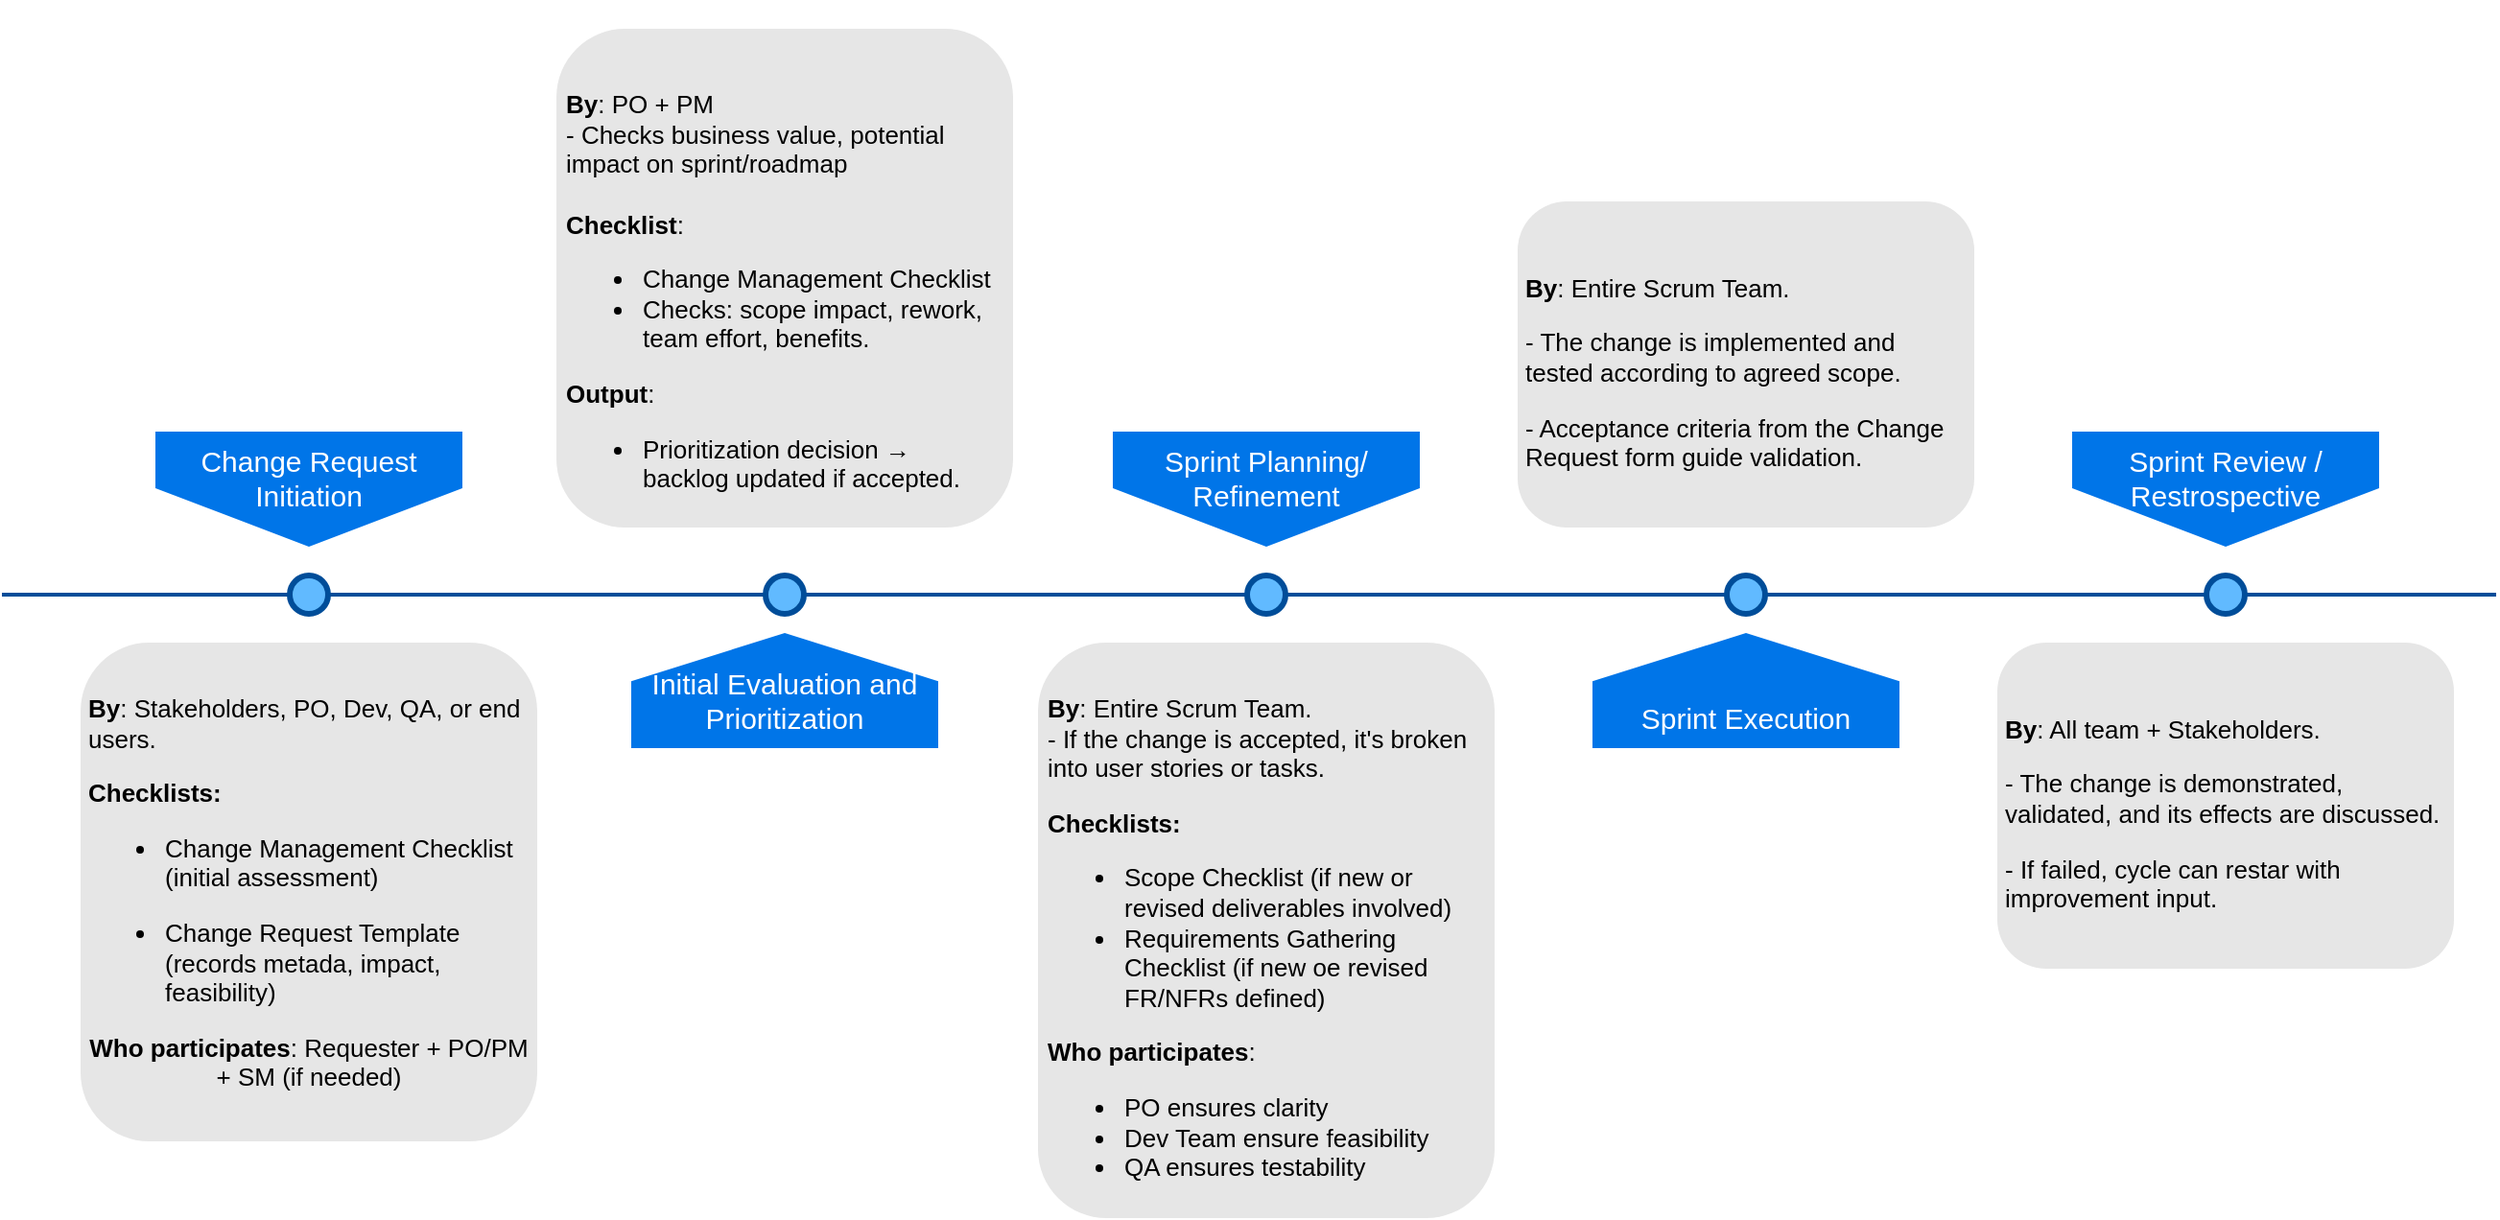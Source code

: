 <mxfile version="27.0.6">
  <diagram name="Page-1" id="82e54ff1-d628-8f03-85c4-9753963a91cd">
    <mxGraphModel dx="1401" dy="662" grid="1" gridSize="10" guides="1" tooltips="1" connect="1" arrows="1" fold="1" page="1" pageScale="1" pageWidth="1100" pageHeight="850" background="none" math="0" shadow="0">
      <root>
        <mxCell id="0" />
        <mxCell id="1" parent="0" />
        <mxCell id="4ec97bd9e5d20128-1" value="" style="line;strokeWidth=2;html=1;fillColor=none;fontSize=28;fontColor=#004D99;strokeColor=#004D99;" parent="1" vertex="1">
          <mxGeometry x="40" y="400" width="1300" height="10" as="geometry" />
        </mxCell>
        <mxCell id="4ec97bd9e5d20128-5" value="Change Request Initiation" style="shape=offPageConnector;whiteSpace=wrap;html=1;fillColor=#0075E8;fontSize=15;fontColor=#FFFFFF;size=0.509;verticalAlign=top;strokeColor=none;" parent="1" vertex="1">
          <mxGeometry x="120" y="320" width="160" height="60" as="geometry" />
        </mxCell>
        <mxCell id="4ec97bd9e5d20128-6" value="&lt;span&gt;Sprint Planning/ Refinement&lt;/span&gt;" style="shape=offPageConnector;whiteSpace=wrap;html=1;fillColor=#0075E8;fontSize=15;fontColor=#FFFFFF;size=0.509;verticalAlign=top;strokeColor=none;" parent="1" vertex="1">
          <mxGeometry x="619" y="320" width="160" height="60" as="geometry" />
        </mxCell>
        <mxCell id="4ec97bd9e5d20128-7" value="&lt;div&gt;Initial Evaluation and Prioritization&lt;/div&gt;" style="shape=offPageConnector;whiteSpace=wrap;html=1;fillColor=#0075E8;fontSize=15;fontColor=#FFFFFF;size=0.418;flipV=1;verticalAlign=bottom;strokeColor=none;spacingBottom=4;" parent="1" vertex="1">
          <mxGeometry x="368" y="425" width="160" height="60" as="geometry" />
        </mxCell>
        <mxCell id="4ec97bd9e5d20128-8" value="&lt;span&gt;Sprint Execution&lt;/span&gt;" style="shape=offPageConnector;whiteSpace=wrap;html=1;fillColor=#0075E8;fontSize=15;fontColor=#FFFFFF;size=0.418;flipV=1;verticalAlign=bottom;strokeColor=none;spacingBottom=4;" parent="1" vertex="1">
          <mxGeometry x="869" y="425" width="160" height="60" as="geometry" />
        </mxCell>
        <mxCell id="4ec97bd9e5d20128-9" value="" style="ellipse;whiteSpace=wrap;html=1;fillColor=#61BAFF;fontSize=28;fontColor=#004D99;strokeWidth=3;strokeColor=#004D99;" parent="1" vertex="1">
          <mxGeometry x="190" y="395" width="20" height="20" as="geometry" />
        </mxCell>
        <mxCell id="4ec97bd9e5d20128-10" value="" style="ellipse;whiteSpace=wrap;html=1;fillColor=#61BAFF;fontSize=28;fontColor=#004D99;strokeWidth=3;strokeColor=#004D99;" parent="1" vertex="1">
          <mxGeometry x="438" y="395" width="20" height="20" as="geometry" />
        </mxCell>
        <mxCell id="4ec97bd9e5d20128-11" value="" style="ellipse;whiteSpace=wrap;html=1;fillColor=#61BAFF;fontSize=28;fontColor=#004D99;strokeWidth=3;strokeColor=#004D99;" parent="1" vertex="1">
          <mxGeometry x="689" y="395" width="20" height="20" as="geometry" />
        </mxCell>
        <mxCell id="4ec97bd9e5d20128-13" value="" style="ellipse;whiteSpace=wrap;html=1;fillColor=#61BAFF;fontSize=28;fontColor=#004D99;strokeWidth=3;strokeColor=#004D99;" parent="1" vertex="1">
          <mxGeometry x="939" y="395" width="20" height="20" as="geometry" />
        </mxCell>
        <mxCell id="4ec97bd9e5d20128-14" value="&lt;p style=&quot;text-align: left;&quot;&gt;&lt;span style=&quot;background-color: transparent; color: light-dark(rgb(0, 0, 0), rgb(237, 237, 237)); font-size: 13px;&quot;&gt;&lt;br&gt;&lt;/span&gt;&lt;/p&gt;&lt;p style=&quot;text-align: left;&quot;&gt;&lt;span style=&quot;background-color: transparent; color: light-dark(rgb(0, 0, 0), rgb(237, 237, 237)); font-size: 13px;&quot;&gt;&lt;b&gt;By&lt;/b&gt;&lt;/span&gt;&lt;span style=&quot;background-color: transparent; color: light-dark(rgb(0, 0, 0), rgb(237, 237, 237)); font-size: 13px; font-weight: normal;&quot;&gt;: Stakeholders, PO, Dev, QA, or end users.&lt;/span&gt;&lt;/p&gt;&lt;p style=&quot;text-align: left;&quot;&gt;&lt;span style=&quot;background-color: transparent; color: light-dark(rgb(0, 0, 0), rgb(237, 237, 237)); font-size: 13px;&quot;&gt;&lt;b&gt;Checklists:&lt;/b&gt;&lt;/span&gt;&lt;/p&gt;&lt;ul&gt;&lt;li style=&quot;text-align: left;&quot;&gt;&lt;span style=&quot;background-color: transparent; color: light-dark(rgb(0, 0, 0), rgb(237, 237, 237)); font-size: 13px;&quot;&gt;Change Management Checklist (initial assessment)&lt;/span&gt;&lt;/li&gt;&lt;/ul&gt;&lt;ul&gt;&lt;li style=&quot;text-align: left;&quot;&gt;&lt;span style=&quot;background-color: transparent; color: light-dark(rgb(0, 0, 0), rgb(237, 237, 237)); font-size: 13px;&quot;&gt;Change Request Template (records metada, impact, feasibility)&lt;/span&gt;&lt;/li&gt;&lt;/ul&gt;&lt;b&gt;Who participates&lt;/b&gt;: Requester + PO/PM + SM (if needed)&lt;p&gt;&lt;/p&gt;&lt;div style=&quot;text-align: left;&quot;&gt;&lt;span style=&quot;background-color: transparent; color: light-dark(rgb(0, 0, 0), rgb(237, 237, 237)); font-size: 13px; font-weight: normal;&quot;&gt;&lt;br&gt;&lt;/span&gt;&lt;/div&gt;" style="text;html=1;spacing=5;spacingTop=-20;whiteSpace=wrap;overflow=hidden;strokeColor=none;strokeWidth=3;fillColor=#E6E6E6;fontSize=13;fontColor=#000000;align=center;rounded=1;verticalAlign=middle;" parent="1" vertex="1">
          <mxGeometry x="81" y="430" width="238" height="260" as="geometry" />
        </mxCell>
        <mxCell id="4ec97bd9e5d20128-16" value="&lt;div&gt;&lt;b style=&quot;background-color: transparent; color: light-dark(rgb(0, 0, 0), rgb(237, 237, 237));&quot;&gt;&lt;br&gt;&lt;/b&gt;&lt;/div&gt;&lt;b style=&quot;background-color: transparent; color: light-dark(rgb(0, 0, 0), rgb(237, 237, 237));&quot;&gt;&lt;div&gt;&lt;br&gt;&lt;/div&gt;&lt;div&gt;&lt;br&gt;&lt;/div&gt;&lt;/b&gt;&lt;b style=&quot;background-color: transparent; color: light-dark(rgb(0, 0, 0), rgb(237, 237, 237));&quot;&gt;By&lt;/b&gt;&lt;span style=&quot;background-color: transparent; color: light-dark(rgb(0, 0, 0), rgb(237, 237, 237));&quot;&gt;: PO + PM&lt;/span&gt;&lt;br&gt;&lt;span style=&quot;background-color: transparent; color: light-dark(rgb(0, 0, 0), rgb(237, 237, 237));&quot;&gt;- Checks business value, potential&amp;nbsp; &amp;nbsp; impact on sprint/roadmap&lt;/span&gt;&lt;div&gt;&lt;b style=&quot;background-color: transparent; color: light-dark(rgb(0, 0, 0), rgb(237, 237, 237));&quot;&gt;&lt;br&gt;&lt;/b&gt;&lt;/div&gt;&lt;div&gt;&lt;b style=&quot;background-color: transparent; color: light-dark(rgb(0, 0, 0), rgb(237, 237, 237));&quot;&gt;Checklist&lt;/b&gt;&lt;span style=&quot;background-color: transparent; color: light-dark(rgb(0, 0, 0), rgb(237, 237, 237));&quot;&gt;:&lt;/span&gt;&lt;br&gt;&lt;ul&gt;&lt;li&gt;&lt;span style=&quot;background-color: transparent; color: light-dark(rgb(0, 0, 0), rgb(237, 237, 237));&quot;&gt;Change Management Checklist&lt;/span&gt;&lt;/li&gt;&lt;li&gt;&lt;span style=&quot;background-color: transparent; color: light-dark(rgb(0, 0, 0), rgb(237, 237, 237));&quot;&gt;Checks: scope impact, rework, team effort, benefits.&lt;/span&gt;&lt;/li&gt;&lt;/ul&gt;&lt;b style=&quot;background-color: transparent; color: light-dark(rgb(0, 0, 0), rgb(237, 237, 237));&quot;&gt;Output&lt;/b&gt;&lt;span style=&quot;background-color: transparent; color: light-dark(rgb(0, 0, 0), rgb(237, 237, 237));&quot;&gt;:&lt;/span&gt;&lt;br&gt;&lt;ul&gt;&lt;li&gt;&lt;span style=&quot;background-color: transparent; color: light-dark(rgb(0, 0, 0), rgb(237, 237, 237));&quot;&gt;Prioritization decision →&amp;nbsp; backlog updated if accepted.&lt;/span&gt;&lt;/li&gt;&lt;/ul&gt;&lt;/div&gt;" style="text;html=1;spacing=5;spacingTop=-20;whiteSpace=wrap;overflow=hidden;strokeColor=none;strokeWidth=3;fillColor=#E6E6E6;fontSize=13;fontColor=#000000;align=left;rounded=1;verticalAlign=middle;" parent="1" vertex="1">
          <mxGeometry x="329" y="110" width="238" height="260" as="geometry" />
        </mxCell>
        <mxCell id="jXVe249fUVyrvnmLbgJJ-1" value="&lt;p style=&quot;&quot;&gt;&lt;span style=&quot;background-color: transparent; color: light-dark(rgb(0, 0, 0), rgb(237, 237, 237)); font-size: 13px;&quot;&gt;&lt;br&gt;&lt;/span&gt;&lt;/p&gt;&lt;p style=&quot;&quot;&gt;&lt;span style=&quot;background-color: transparent; color: light-dark(rgb(0, 0, 0), rgb(237, 237, 237)); font-size: 13px;&quot;&gt;&lt;b&gt;By&lt;/b&gt;&lt;/span&gt;&lt;span style=&quot;background-color: transparent; color: light-dark(rgb(0, 0, 0), rgb(237, 237, 237)); font-size: 13px; font-weight: normal;&quot;&gt;: Entire Scrum Team.&lt;br&gt;&lt;/span&gt;- If the change is accepted, it&#39;s broken into user stories or tasks.&lt;/p&gt;&lt;p style=&quot;&quot;&gt;&lt;span style=&quot;background-color: transparent; color: light-dark(rgb(0, 0, 0), rgb(237, 237, 237)); font-size: 13px;&quot;&gt;&lt;b&gt;Checklists:&lt;/b&gt;&lt;/span&gt;&lt;/p&gt;&lt;p style=&quot;&quot;&gt;&lt;/p&gt;&lt;ul&gt;&lt;li style=&quot;&quot;&gt;&lt;span style=&quot;background-color: transparent; color: light-dark(rgb(0, 0, 0), rgb(237, 237, 237)); font-size: 13px;&quot;&gt;Scope Checklist (if new or revised deliverables involved)&lt;/span&gt;&lt;/li&gt;&lt;li style=&quot;&quot;&gt;&lt;span style=&quot;background-color: transparent; color: light-dark(rgb(0, 0, 0), rgb(237, 237, 237)); font-size: 13px;&quot;&gt;Requirements Gathering Checklist (if new oe revised FR/NFRs defined)&lt;/span&gt;&lt;/li&gt;&lt;/ul&gt;&lt;p&gt;&lt;/p&gt;&lt;b&gt;&lt;div style=&quot;&quot;&gt;&lt;b style=&quot;background-color: transparent; color: light-dark(rgb(0, 0, 0), rgb(237, 237, 237));&quot;&gt;Who participates&lt;/b&gt;&lt;span style=&quot;background-color: transparent; color: light-dark(rgb(0, 0, 0), rgb(237, 237, 237)); font-weight: normal;&quot;&gt;:&amp;nbsp;&lt;/span&gt;&lt;/div&gt;&lt;div style=&quot;&quot;&gt;&lt;ul&gt;&lt;li&gt;&lt;span style=&quot;background-color: transparent; color: light-dark(rgb(0, 0, 0), rgb(237, 237, 237)); font-weight: normal;&quot;&gt;PO ensures clarity&lt;/span&gt;&lt;/li&gt;&lt;li&gt;&lt;span style=&quot;background-color: transparent; color: light-dark(rgb(0, 0, 0), rgb(237, 237, 237)); font-weight: normal;&quot;&gt;Dev Team ensure feasibility&lt;/span&gt;&lt;/li&gt;&lt;li&gt;&lt;span style=&quot;background-color: transparent; color: light-dark(rgb(0, 0, 0), rgb(237, 237, 237)); font-weight: normal;&quot;&gt;QA ensures testability&lt;/span&gt;&lt;/li&gt;&lt;/ul&gt;&lt;/div&gt;&lt;/b&gt;&lt;div&gt;&lt;p&gt;&lt;/p&gt;&lt;div style=&quot;&quot;&gt;&lt;span style=&quot;background-color: transparent; color: light-dark(rgb(0, 0, 0), rgb(237, 237, 237)); font-size: 13px; font-weight: normal;&quot;&gt;&lt;br&gt;&lt;/span&gt;&lt;/div&gt;&lt;/div&gt;" style="text;html=1;spacing=5;spacingTop=-20;whiteSpace=wrap;overflow=hidden;strokeColor=none;strokeWidth=3;fillColor=#E6E6E6;fontSize=13;fontColor=#000000;align=left;rounded=1;verticalAlign=middle;" vertex="1" parent="1">
          <mxGeometry x="580" y="430" width="238" height="300" as="geometry" />
        </mxCell>
        <mxCell id="jXVe249fUVyrvnmLbgJJ-2" value="&lt;p style=&quot;text-align: left;&quot;&gt;&lt;span style=&quot;background-color: transparent; color: light-dark(rgb(0, 0, 0), rgb(237, 237, 237)); font-size: 13px;&quot;&gt;&lt;br&gt;&lt;/span&gt;&lt;/p&gt;&lt;p style=&quot;text-align: left;&quot;&gt;&lt;span style=&quot;background-color: transparent; color: light-dark(rgb(0, 0, 0), rgb(237, 237, 237)); font-size: 13px;&quot;&gt;&lt;b&gt;By&lt;/b&gt;&lt;/span&gt;&lt;span style=&quot;background-color: transparent; color: light-dark(rgb(0, 0, 0), rgb(237, 237, 237)); font-size: 13px; font-weight: normal;&quot;&gt;: Entire Scrum Team.&lt;/span&gt;&lt;/p&gt;&lt;p style=&quot;text-align: left;&quot;&gt;- The change is implemented and tested according to agreed scope.&lt;/p&gt;&lt;p style=&quot;text-align: left;&quot;&gt;- Acceptance criteria from the Change Request form guide validation.&lt;/p&gt;" style="text;html=1;spacing=5;spacingTop=-20;whiteSpace=wrap;overflow=hidden;strokeColor=none;strokeWidth=3;fillColor=#E6E6E6;fontSize=13;fontColor=#000000;align=center;rounded=1;verticalAlign=middle;" vertex="1" parent="1">
          <mxGeometry x="830" y="200" width="238" height="170" as="geometry" />
        </mxCell>
        <mxCell id="jXVe249fUVyrvnmLbgJJ-3" value="Sprint Review / Restrospective" style="shape=offPageConnector;whiteSpace=wrap;html=1;fillColor=#0075E8;fontSize=15;fontColor=#FFFFFF;size=0.509;verticalAlign=top;strokeColor=none;" vertex="1" parent="1">
          <mxGeometry x="1119" y="320" width="160" height="60" as="geometry" />
        </mxCell>
        <mxCell id="jXVe249fUVyrvnmLbgJJ-4" value="" style="ellipse;whiteSpace=wrap;html=1;fillColor=#61BAFF;fontSize=28;fontColor=#004D99;strokeWidth=3;strokeColor=#004D99;" vertex="1" parent="1">
          <mxGeometry x="1189" y="395" width="20" height="20" as="geometry" />
        </mxCell>
        <mxCell id="jXVe249fUVyrvnmLbgJJ-6" value="&lt;p style=&quot;text-align: left;&quot;&gt;&lt;span style=&quot;background-color: transparent; color: light-dark(rgb(0, 0, 0), rgb(237, 237, 237)); font-size: 13px;&quot;&gt;&lt;br&gt;&lt;/span&gt;&lt;/p&gt;&lt;p style=&quot;text-align: left;&quot;&gt;&lt;span style=&quot;background-color: transparent; color: light-dark(rgb(0, 0, 0), rgb(237, 237, 237)); font-size: 13px;&quot;&gt;&lt;b&gt;By&lt;/b&gt;&lt;/span&gt;&lt;span style=&quot;background-color: transparent; color: light-dark(rgb(0, 0, 0), rgb(237, 237, 237)); font-size: 13px; font-weight: normal;&quot;&gt;: All team + Stakeholders.&lt;/span&gt;&lt;/p&gt;&lt;p style=&quot;text-align: left;&quot;&gt;&lt;span style=&quot;background-color: transparent; color: light-dark(rgb(0, 0, 0), rgb(237, 237, 237)); font-size: 13px; font-weight: normal;&quot;&gt;- The change is demonstrated, validated, and its effects are discussed.&lt;/span&gt;&lt;/p&gt;&lt;p style=&quot;text-align: left;&quot;&gt;&lt;span style=&quot;background-color: transparent; color: light-dark(rgb(0, 0, 0), rgb(237, 237, 237)); font-size: 13px; font-weight: normal;&quot;&gt;- If failed, cycle can restar with improvement input.&lt;/span&gt;&lt;/p&gt;" style="text;html=1;spacing=5;spacingTop=-20;whiteSpace=wrap;overflow=hidden;strokeColor=none;strokeWidth=3;fillColor=#E6E6E6;fontSize=13;fontColor=#000000;align=center;rounded=1;verticalAlign=middle;" vertex="1" parent="1">
          <mxGeometry x="1080" y="430" width="238" height="170" as="geometry" />
        </mxCell>
      </root>
    </mxGraphModel>
  </diagram>
</mxfile>
